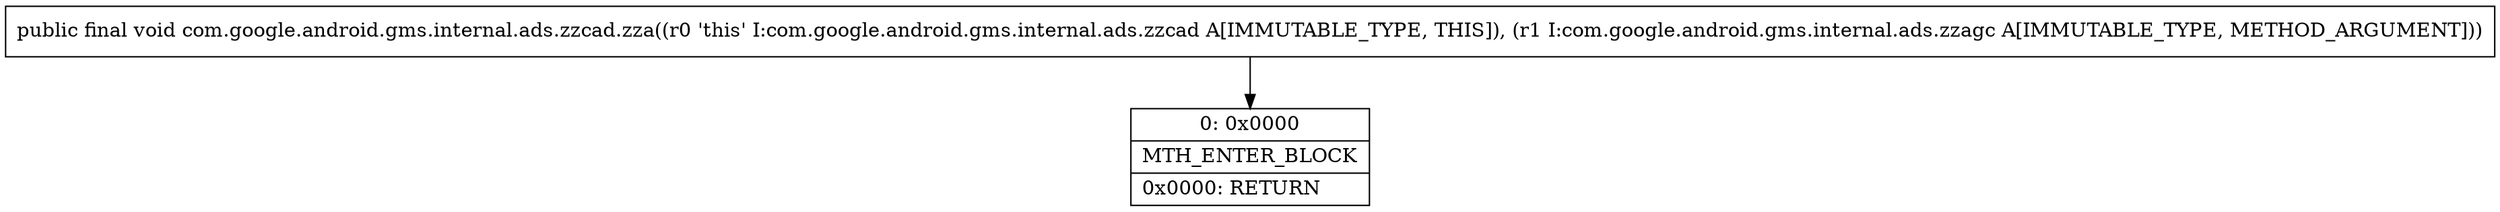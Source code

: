 digraph "CFG forcom.google.android.gms.internal.ads.zzcad.zza(Lcom\/google\/android\/gms\/internal\/ads\/zzagc;)V" {
Node_0 [shape=record,label="{0\:\ 0x0000|MTH_ENTER_BLOCK\l|0x0000: RETURN   \l}"];
MethodNode[shape=record,label="{public final void com.google.android.gms.internal.ads.zzcad.zza((r0 'this' I:com.google.android.gms.internal.ads.zzcad A[IMMUTABLE_TYPE, THIS]), (r1 I:com.google.android.gms.internal.ads.zzagc A[IMMUTABLE_TYPE, METHOD_ARGUMENT])) }"];
MethodNode -> Node_0;
}

